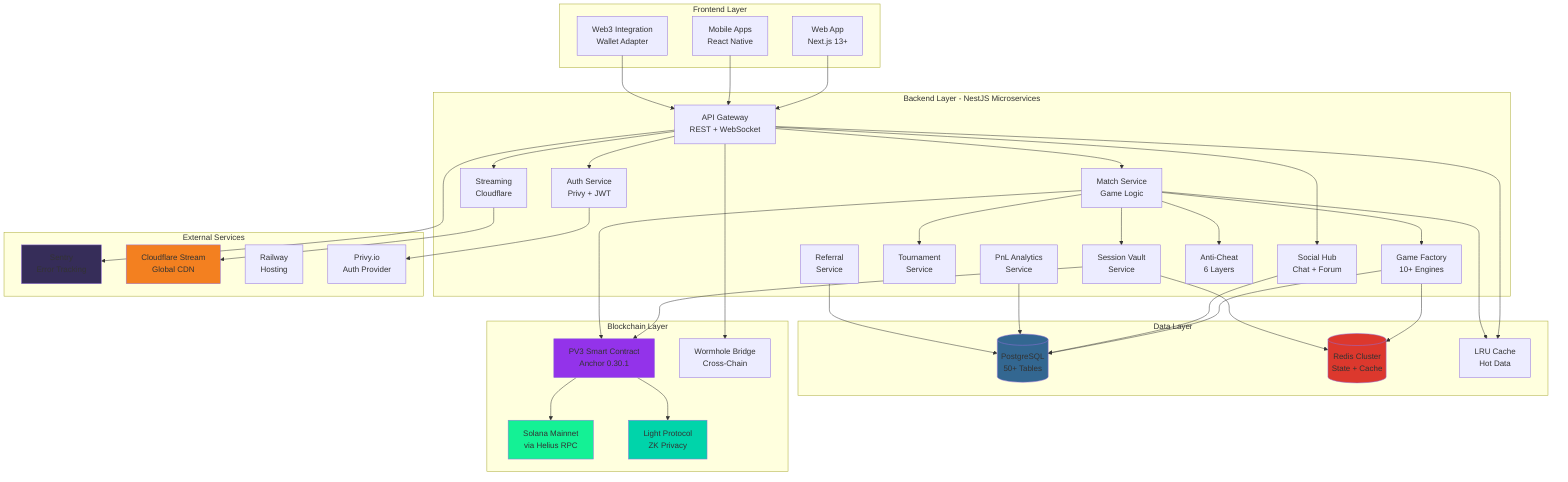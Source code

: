graph TB
    subgraph "Frontend Layer"
        WEB[Web App<br/>Next.js 13+]
        MOBILE[Mobile Apps<br/>React Native]
        WEB3[Web3 Integration<br/>Wallet Adapter]
    end

    subgraph "Backend Layer - NestJS Microservices"
        API[API Gateway<br/>REST + WebSocket]
        AUTH[Auth Service<br/>Privy + JWT]
        MATCH[Match Service<br/>Game Logic]
        GAME[Game Factory<br/>10+ Engines]
        VAULT[Session Vault<br/>Service]
        SOCIAL[Social Hub<br/>Chat + Forum]
        STREAM[Streaming<br/>Cloudflare]
        TOUR[Tournament<br/>Service]
        PNL[PnL Analytics<br/>Service]
        REFER[Referral<br/>Service]
        ANTICHEAT[Anti-Cheat<br/>6 Layers]
    end

    subgraph "Data Layer"
        POSTGRES[(PostgreSQL<br/>50+ Tables)]
        REDIS[(Redis Cluster<br/>State + Cache)]
        LRU[LRU Cache<br/>Hot Data]
    end

    subgraph "Blockchain Layer"
        SOLANA[Solana Mainnet<br/>via Helius RPC]
        CONTRACT[PV3 Smart Contract<br/>Anchor 0.30.1]
        LIGHT[Light Protocol<br/>ZK Privacy]
        WORMHOLE[Wormhole Bridge<br/>Cross-Chain]
    end

    subgraph "External Services"
        SENTRY[Sentry<br/>Error Tracking]
        CF[Cloudflare Stream<br/>Global CDN]
        RAILWAY[Railway<br/>Hosting]
        PRIVY[Privy.io<br/>Auth Provider]
    end

    WEB --> API
    MOBILE --> API
    WEB3 --> API

    API --> AUTH
    API --> MATCH
    API --> SOCIAL
    API --> STREAM

    AUTH --> PRIVY
    MATCH --> GAME
    MATCH --> VAULT
    MATCH --> ANTICHEAT
    MATCH --> TOUR

    GAME --> POSTGRES
    GAME --> REDIS
    VAULT --> REDIS
    SOCIAL --> POSTGRES
    PNL --> POSTGRES
    REFER --> POSTGRES

    API --> LRU
    MATCH --> LRU

    VAULT --> CONTRACT
    MATCH --> CONTRACT
    CONTRACT --> SOLANA
    CONTRACT --> LIGHT

    API --> WORMHOLE
    STREAM --> CF
    API --> SENTRY

    style CONTRACT fill:#9333EA
    style SOLANA fill:#14F195
    style LIGHT fill:#00D4AA
    style REDIS fill:#DC382D
    style POSTGRES fill:#336791
    style CF fill:#F38020
    style SENTRY fill:#362D59